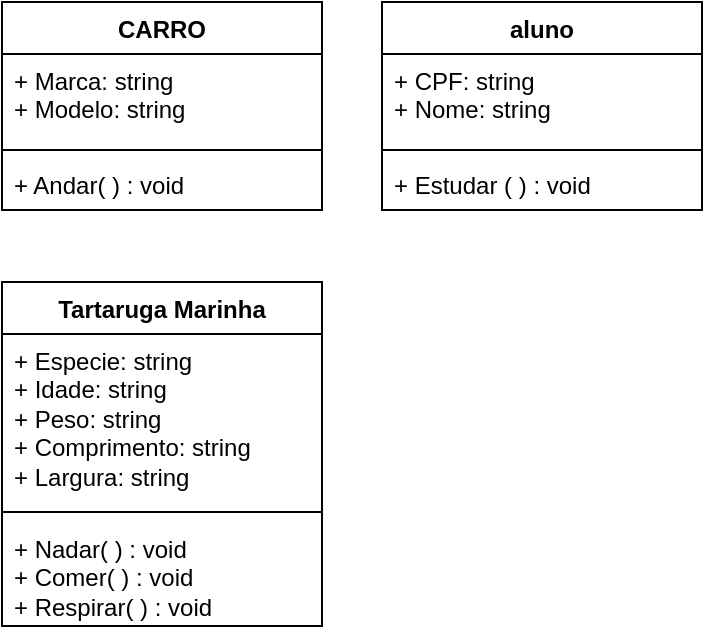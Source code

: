 <mxfile version="21.6.9" type="device">
  <diagram name="Página-1" id="iDAfSBZSWDcDKkOFpbKl">
    <mxGraphModel dx="1050" dy="574" grid="1" gridSize="10" guides="1" tooltips="1" connect="1" arrows="1" fold="1" page="1" pageScale="1" pageWidth="827" pageHeight="1169" math="0" shadow="0">
      <root>
        <mxCell id="0" />
        <mxCell id="1" parent="0" />
        <mxCell id="5dAvHyrMV-KtRcdh_nE7-5" value="aluno" style="swimlane;fontStyle=1;align=center;verticalAlign=top;childLayout=stackLayout;horizontal=1;startSize=26;horizontalStack=0;resizeParent=1;resizeParentMax=0;resizeLast=0;collapsible=1;marginBottom=0;whiteSpace=wrap;html=1;" parent="1" vertex="1">
          <mxGeometry x="480" y="70" width="160" height="104" as="geometry" />
        </mxCell>
        <mxCell id="5dAvHyrMV-KtRcdh_nE7-6" value="+ CPF: string&lt;br&gt;+ Nome: string" style="text;strokeColor=none;fillColor=none;align=left;verticalAlign=top;spacingLeft=4;spacingRight=4;overflow=hidden;rotatable=0;points=[[0,0.5],[1,0.5]];portConstraint=eastwest;whiteSpace=wrap;html=1;" parent="5dAvHyrMV-KtRcdh_nE7-5" vertex="1">
          <mxGeometry y="26" width="160" height="44" as="geometry" />
        </mxCell>
        <mxCell id="5dAvHyrMV-KtRcdh_nE7-7" value="" style="line;strokeWidth=1;fillColor=none;align=left;verticalAlign=middle;spacingTop=-1;spacingLeft=3;spacingRight=3;rotatable=0;labelPosition=right;points=[];portConstraint=eastwest;strokeColor=inherit;" parent="5dAvHyrMV-KtRcdh_nE7-5" vertex="1">
          <mxGeometry y="70" width="160" height="8" as="geometry" />
        </mxCell>
        <mxCell id="5dAvHyrMV-KtRcdh_nE7-8" value="+ Estudar ( ) : void" style="text;strokeColor=none;fillColor=none;align=left;verticalAlign=top;spacingLeft=4;spacingRight=4;overflow=hidden;rotatable=0;points=[[0,0.5],[1,0.5]];portConstraint=eastwest;whiteSpace=wrap;html=1;" parent="5dAvHyrMV-KtRcdh_nE7-5" vertex="1">
          <mxGeometry y="78" width="160" height="26" as="geometry" />
        </mxCell>
        <mxCell id="5dAvHyrMV-KtRcdh_nE7-13" value="CARRO" style="swimlane;fontStyle=1;align=center;verticalAlign=top;childLayout=stackLayout;horizontal=1;startSize=26;horizontalStack=0;resizeParent=1;resizeParentMax=0;resizeLast=0;collapsible=1;marginBottom=0;whiteSpace=wrap;html=1;" parent="1" vertex="1">
          <mxGeometry x="290" y="70" width="160" height="104" as="geometry" />
        </mxCell>
        <mxCell id="5dAvHyrMV-KtRcdh_nE7-14" value="+ Marca: string&lt;br&gt;+ Modelo: string" style="text;strokeColor=none;fillColor=none;align=left;verticalAlign=top;spacingLeft=4;spacingRight=4;overflow=hidden;rotatable=0;points=[[0,0.5],[1,0.5]];portConstraint=eastwest;whiteSpace=wrap;html=1;" parent="5dAvHyrMV-KtRcdh_nE7-13" vertex="1">
          <mxGeometry y="26" width="160" height="44" as="geometry" />
        </mxCell>
        <mxCell id="5dAvHyrMV-KtRcdh_nE7-15" value="" style="line;strokeWidth=1;fillColor=none;align=left;verticalAlign=middle;spacingTop=-1;spacingLeft=3;spacingRight=3;rotatable=0;labelPosition=right;points=[];portConstraint=eastwest;strokeColor=inherit;" parent="5dAvHyrMV-KtRcdh_nE7-13" vertex="1">
          <mxGeometry y="70" width="160" height="8" as="geometry" />
        </mxCell>
        <mxCell id="5dAvHyrMV-KtRcdh_nE7-16" value="+ Andar( ) : void" style="text;strokeColor=none;fillColor=none;align=left;verticalAlign=top;spacingLeft=4;spacingRight=4;overflow=hidden;rotatable=0;points=[[0,0.5],[1,0.5]];portConstraint=eastwest;whiteSpace=wrap;html=1;" parent="5dAvHyrMV-KtRcdh_nE7-13" vertex="1">
          <mxGeometry y="78" width="160" height="26" as="geometry" />
        </mxCell>
        <mxCell id="_TpPAE38Vj95Fy1qhFu5-1" value="Tartaruga Marinha" style="swimlane;fontStyle=1;align=center;verticalAlign=top;childLayout=stackLayout;horizontal=1;startSize=26;horizontalStack=0;resizeParent=1;resizeParentMax=0;resizeLast=0;collapsible=1;marginBottom=0;whiteSpace=wrap;html=1;" vertex="1" parent="1">
          <mxGeometry x="290" y="210" width="160" height="172" as="geometry" />
        </mxCell>
        <mxCell id="_TpPAE38Vj95Fy1qhFu5-2" value="+ Especie: string&lt;br&gt;+ Idade: string&lt;br&gt;+ Peso: string&lt;br&gt;+ Comprimento: string&lt;br&gt;+ Largura: string&amp;nbsp;&lt;br&gt;" style="text;strokeColor=none;fillColor=none;align=left;verticalAlign=top;spacingLeft=4;spacingRight=4;overflow=hidden;rotatable=0;points=[[0,0.5],[1,0.5]];portConstraint=eastwest;whiteSpace=wrap;html=1;" vertex="1" parent="_TpPAE38Vj95Fy1qhFu5-1">
          <mxGeometry y="26" width="160" height="84" as="geometry" />
        </mxCell>
        <mxCell id="_TpPAE38Vj95Fy1qhFu5-3" value="" style="line;strokeWidth=1;fillColor=none;align=left;verticalAlign=middle;spacingTop=-1;spacingLeft=3;spacingRight=3;rotatable=0;labelPosition=right;points=[];portConstraint=eastwest;strokeColor=inherit;" vertex="1" parent="_TpPAE38Vj95Fy1qhFu5-1">
          <mxGeometry y="110" width="160" height="10" as="geometry" />
        </mxCell>
        <mxCell id="_TpPAE38Vj95Fy1qhFu5-4" value="+ Nadar( ) : void&lt;br&gt;+ Comer( ) : void&lt;br&gt;+ Respirar( ) : void" style="text;strokeColor=none;fillColor=none;align=left;verticalAlign=top;spacingLeft=4;spacingRight=4;overflow=hidden;rotatable=0;points=[[0,0.5],[1,0.5]];portConstraint=eastwest;whiteSpace=wrap;html=1;" vertex="1" parent="_TpPAE38Vj95Fy1qhFu5-1">
          <mxGeometry y="120" width="160" height="52" as="geometry" />
        </mxCell>
      </root>
    </mxGraphModel>
  </diagram>
</mxfile>
